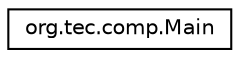 digraph "Graphical Class Hierarchy"
{
 // LATEX_PDF_SIZE
  edge [fontname="Helvetica",fontsize="10",labelfontname="Helvetica",labelfontsize="10"];
  node [fontname="Helvetica",fontsize="10",shape=record];
  rankdir="LR";
  Node0 [label="org.tec.comp.Main",height=0.2,width=0.4,color="black", fillcolor="white", style="filled",URL="$classorg_1_1tec_1_1comp_1_1_main.html",tooltip=" "];
}
